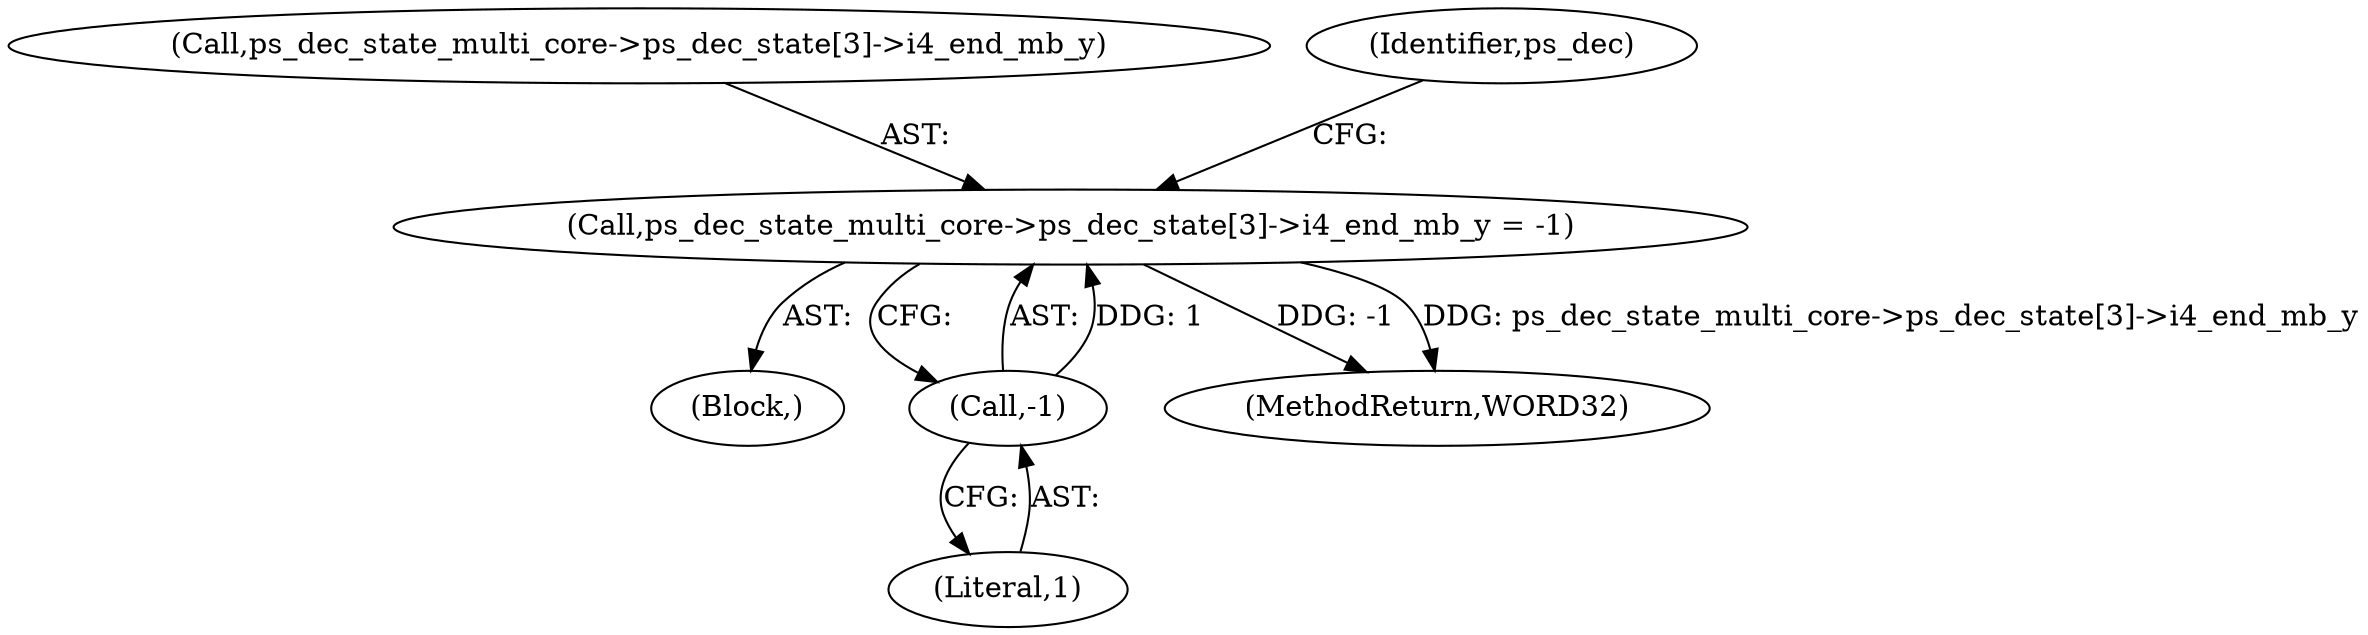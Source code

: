 digraph "0_Android_ba604d336b40fd4bde1622f64d67135bdbd61301_0@array" {
"1000204" [label="(Call,ps_dec_state_multi_core->ps_dec_state[3]->i4_end_mb_y = -1)"];
"1000212" [label="(Call,-1)"];
"1000213" [label="(Literal,1)"];
"1000212" [label="(Call,-1)"];
"1000204" [label="(Call,ps_dec_state_multi_core->ps_dec_state[3]->i4_end_mb_y = -1)"];
"1000205" [label="(Call,ps_dec_state_multi_core->ps_dec_state[3]->i4_end_mb_y)"];
"1000217" [label="(Identifier,ps_dec)"];
"1000109" [label="(Block,)"];
"1000545" [label="(MethodReturn,WORD32)"];
"1000204" -> "1000109"  [label="AST: "];
"1000204" -> "1000212"  [label="CFG: "];
"1000205" -> "1000204"  [label="AST: "];
"1000212" -> "1000204"  [label="AST: "];
"1000217" -> "1000204"  [label="CFG: "];
"1000204" -> "1000545"  [label="DDG: -1"];
"1000204" -> "1000545"  [label="DDG: ps_dec_state_multi_core->ps_dec_state[3]->i4_end_mb_y"];
"1000212" -> "1000204"  [label="DDG: 1"];
"1000212" -> "1000213"  [label="CFG: "];
"1000213" -> "1000212"  [label="AST: "];
}

